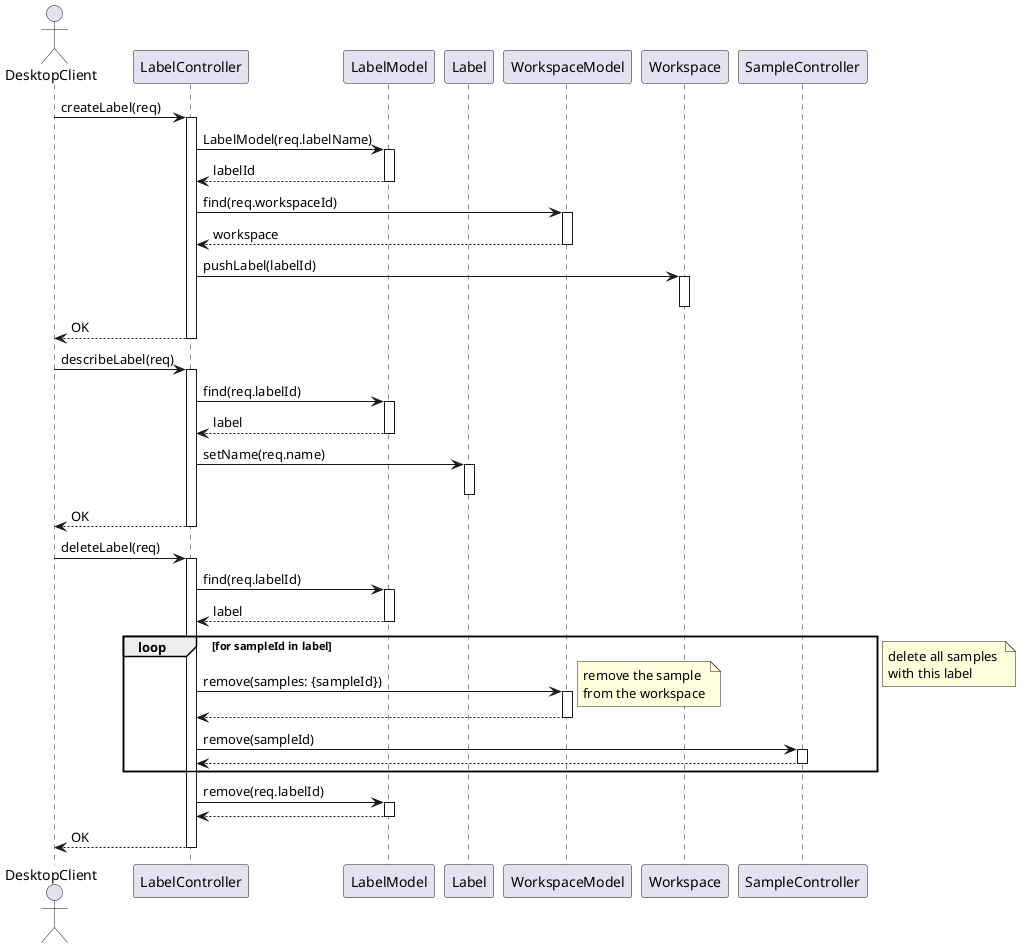 @startuml Workspace Management Manage Labels
autoactivate on

actor DesktopClient as desktop

participant LabelController as lc
participant LabelModel as lm
participant Label
participant WorkspaceModel as wm
participant Workspace
participant SampleController

desktop -> lc: createLabel(req)
lc -> lm: LabelModel(req.labelName)
return labelId
lc -> wm: find(req.workspaceId)
return workspace
lc -> Workspace: pushLabel(labelId)
deactivate
return OK

desktop -> lc: describeLabel(req)
lc -> lm: find(req.labelId)
return label
lc -> Label: setName(req.name)
deactivate
return OK

desktop -> lc: deleteLabel(req)
lc -> lm: find(req.labelId)
return label

loop for sampleId in label
    lc -> wm: remove(samples: {sampleId})
    note right: remove the sample\nfrom the workspace
    return
    lc -> SampleController: remove(sampleId)
    return
end
note left: delete all samples \nwith this label

lc -> lm: remove(req.labelId)
return
return OK

@enduml